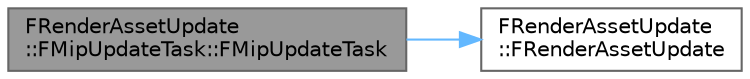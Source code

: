 digraph "FRenderAssetUpdate::FMipUpdateTask::FMipUpdateTask"
{
 // INTERACTIVE_SVG=YES
 // LATEX_PDF_SIZE
  bgcolor="transparent";
  edge [fontname=Helvetica,fontsize=10,labelfontname=Helvetica,labelfontsize=10];
  node [fontname=Helvetica,fontsize=10,shape=box,height=0.2,width=0.4];
  rankdir="LR";
  Node1 [id="Node000001",label="FRenderAssetUpdate\l::FMipUpdateTask::FMipUpdateTask",height=0.2,width=0.4,color="gray40", fillcolor="grey60", style="filled", fontcolor="black",tooltip=" "];
  Node1 -> Node2 [id="edge1_Node000001_Node000002",color="steelblue1",style="solid",tooltip=" "];
  Node2 [id="Node000002",label="FRenderAssetUpdate\l::FRenderAssetUpdate",height=0.2,width=0.4,color="grey40", fillcolor="white", style="filled",URL="$d2/d05/classFRenderAssetUpdate.html#af87313a98a1bf350f8d668bb8a2127f4",tooltip=" "];
}

